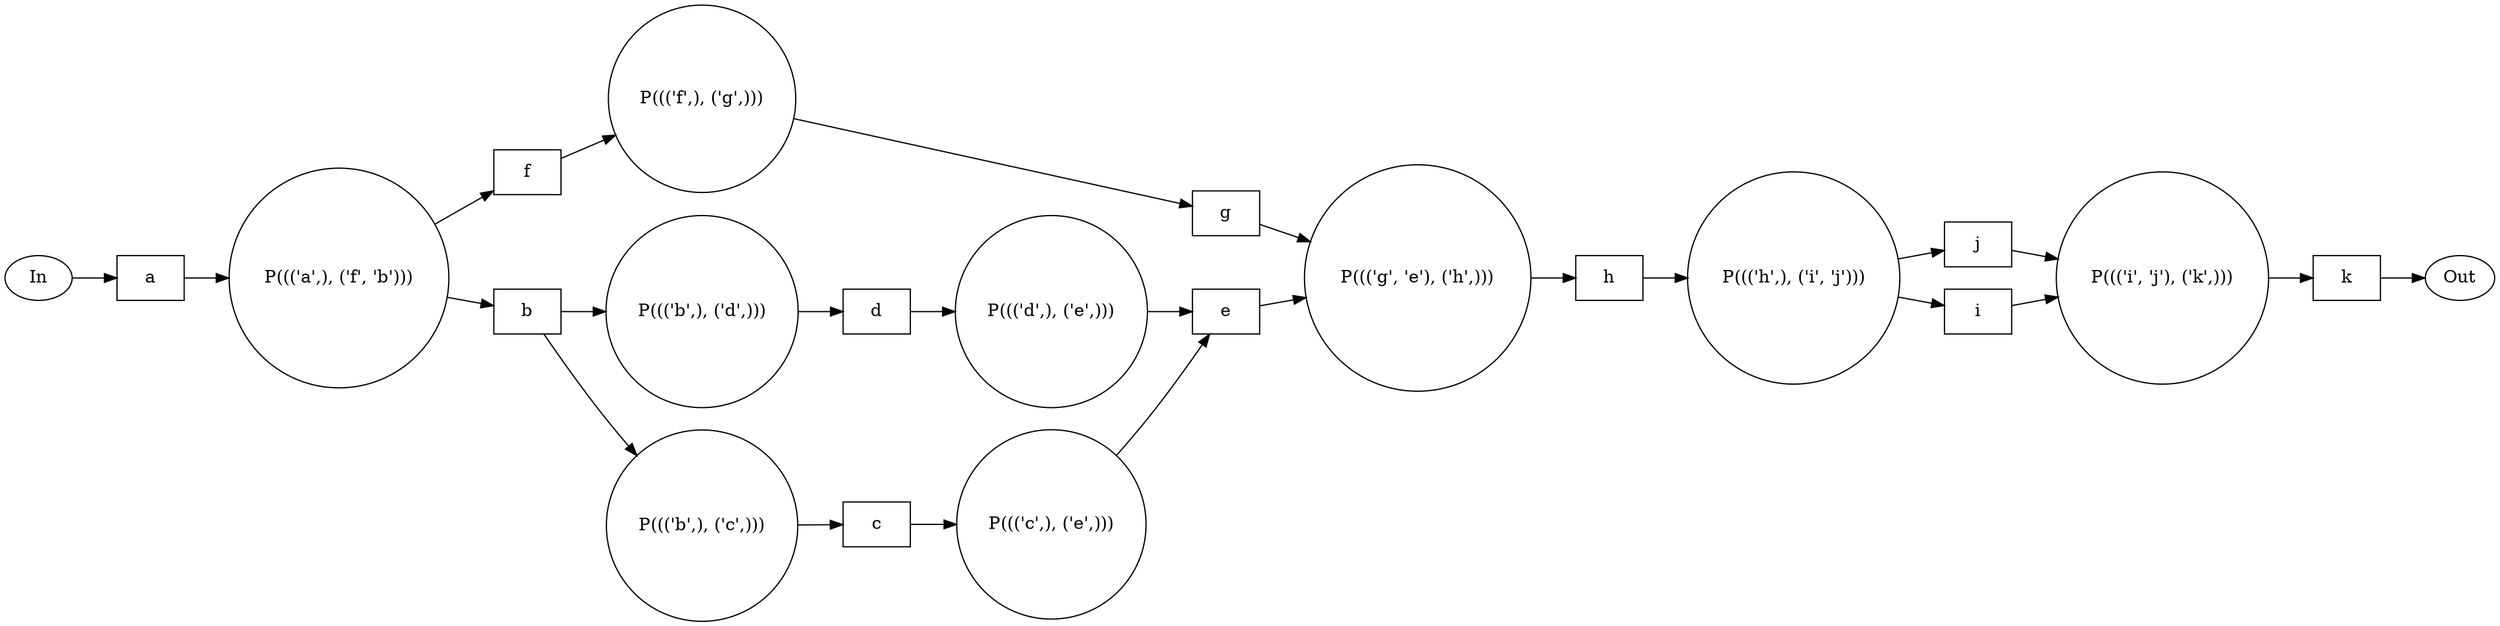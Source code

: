 digraph pn {
rankdir=LR;
"j" [shape=box];
"g" -> "P((('g', 'e'), ('h',)))";
"g" [shape=box];
"P((('g', 'e'), ('h',)))" [shape=circle];
"e" -> "P((('g', 'e'), ('h',)))";
"e" [shape=box];
"P((('g', 'e'), ('h',)))" [shape=circle];
"P((('g', 'e'), ('h',)))" -> "h";
"h" [shape=box];
"i" -> "P((('i', 'j'), ('k',)))";
"i" [shape=box];
"P((('i', 'j'), ('k',)))" [shape=circle];
"j" -> "P((('i', 'j'), ('k',)))";
"j" [shape=box];
"P((('i', 'j'), ('k',)))" [shape=circle];
"P((('i', 'j'), ('k',)))" -> "k";
"k" [shape=box];
"c" -> "P((('c',), ('e',)))";
"c" [shape=box];
"P((('c',), ('e',)))" [shape=circle];
"P((('c',), ('e',)))" -> "e";
"e" [shape=box];
"h" -> "P((('h',), ('i', 'j')))";
"h" [shape=box];
"P((('h',), ('i', 'j')))" [shape=circle];
"P((('h',), ('i', 'j')))" -> "i";
"i" [shape=box];
"P((('h',), ('i', 'j')))" -> "j";
"j" [shape=box];
"f" -> "P((('f',), ('g',)))";
"f" [shape=box];
"P((('f',), ('g',)))" [shape=circle];
"P((('f',), ('g',)))" -> "g";
"g" [shape=box];
"b" -> "P((('b',), ('d',)))";
"b" [shape=box];
"P((('b',), ('d',)))" [shape=circle];
"P((('b',), ('d',)))" -> "d";
"d" [shape=box];
"a" -> "P((('a',), ('f', 'b')))";
"a" [shape=box];
"P((('a',), ('f', 'b')))" [shape=circle];
"P((('a',), ('f', 'b')))" -> "f";
"f" [shape=box];
"P((('a',), ('f', 'b')))" -> "b";
"b" [shape=box];
"d" -> "P((('d',), ('e',)))";
"d" [shape=box];
"P((('d',), ('e',)))" [shape=circle];
"P((('d',), ('e',)))" -> "e";
"e" [shape=box];
"b" -> "P((('b',), ('c',)))";
"b" [shape=box];
"P((('b',), ('c',)))" [shape=circle];
"P((('b',), ('c',)))" -> "c";
"c" [shape=box];
In -> a
k -> Out
}
